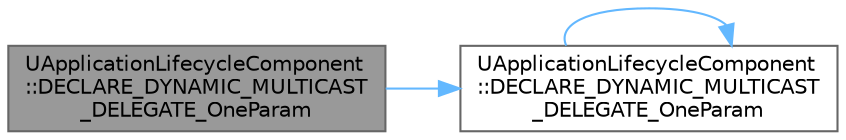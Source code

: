 digraph "UApplicationLifecycleComponent::DECLARE_DYNAMIC_MULTICAST_DELEGATE_OneParam"
{
 // INTERACTIVE_SVG=YES
 // LATEX_PDF_SIZE
  bgcolor="transparent";
  edge [fontname=Helvetica,fontsize=10,labelfontname=Helvetica,labelfontsize=10];
  node [fontname=Helvetica,fontsize=10,shape=box,height=0.2,width=0.4];
  rankdir="LR";
  Node1 [id="Node000001",label="UApplicationLifecycleComponent\l::DECLARE_DYNAMIC_MULTICAST\l_DELEGATE_OneParam",height=0.2,width=0.4,color="gray40", fillcolor="grey60", style="filled", fontcolor="black",tooltip=" "];
  Node1 -> Node2 [id="edge1_Node000001_Node000002",color="steelblue1",style="solid",tooltip=" "];
  Node2 [id="Node000002",label="UApplicationLifecycleComponent\l::DECLARE_DYNAMIC_MULTICAST\l_DELEGATE_OneParam",height=0.2,width=0.4,color="grey40", fillcolor="white", style="filled",URL="$da/d7f/classUApplicationLifecycleComponent.html#aa190be9d89952269bef34f61041479bd",tooltip=" "];
  Node2 -> Node2 [id="edge2_Node000002_Node000002",color="steelblue1",style="solid",tooltip=" "];
}

